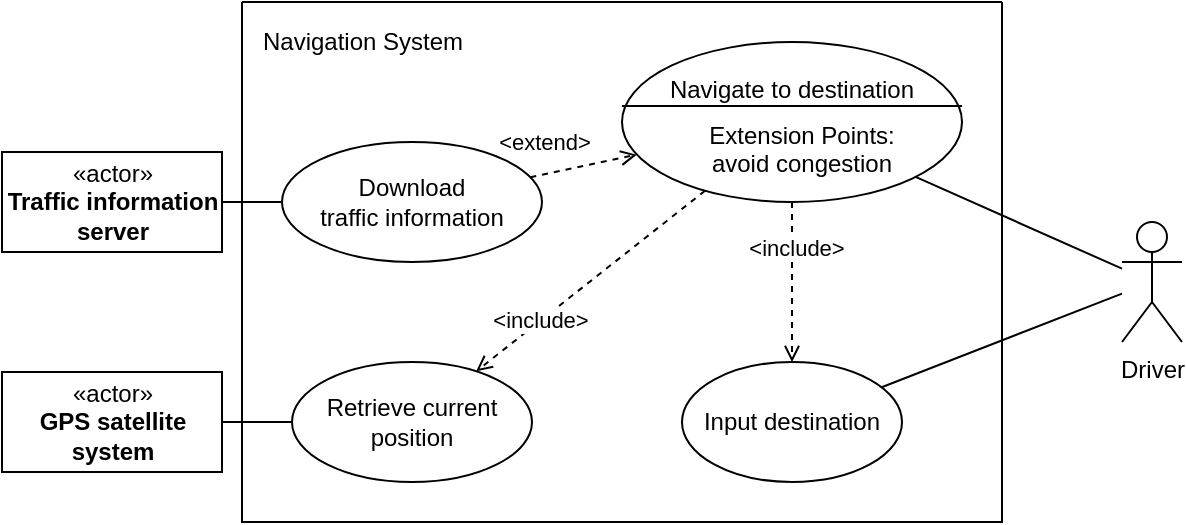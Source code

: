 <mxfile version="16.5.6" type="device"><diagram id="L-XJfkBgwogkJgKwX63Y" name="Page-1"><mxGraphModel dx="746" dy="2170" grid="1" gridSize="10" guides="1" tooltips="1" connect="1" arrows="1" fold="1" page="1" pageScale="1" pageWidth="850" pageHeight="1100" math="0" shadow="0"><root><mxCell id="0"/><mxCell id="1" parent="0"/><mxCell id="Oh8SCuPSAN3-SimTa_6y-2" value="" style="swimlane;startSize=0;" vertex="1" parent="1"><mxGeometry x="160" y="-800" width="380" height="260" as="geometry"/></mxCell><mxCell id="Oh8SCuPSAN3-SimTa_6y-3" value="Navigation System" style="text;html=1;align=center;verticalAlign=middle;resizable=0;points=[];autosize=1;strokeColor=none;fillColor=none;" vertex="1" parent="Oh8SCuPSAN3-SimTa_6y-2"><mxGeometry y="10" width="120" height="20" as="geometry"/></mxCell><mxCell id="Oh8SCuPSAN3-SimTa_6y-14" value="" style="group" vertex="1" connectable="0" parent="Oh8SCuPSAN3-SimTa_6y-2"><mxGeometry x="190" y="20" width="170" height="80" as="geometry"/></mxCell><mxCell id="Oh8SCuPSAN3-SimTa_6y-9" value="" style="ellipse;whiteSpace=wrap;html=1;" vertex="1" parent="Oh8SCuPSAN3-SimTa_6y-14"><mxGeometry width="170" height="80" as="geometry"/></mxCell><mxCell id="Oh8SCuPSAN3-SimTa_6y-12" value="Navigate to destination" style="text;align=center;fontStyle=0;verticalAlign=middle;spacingLeft=3;spacingRight=3;strokeColor=none;rotatable=0;points=[[0,0.5],[1,0.5]];portConstraint=eastwest;" vertex="1" parent="Oh8SCuPSAN3-SimTa_6y-14"><mxGeometry x="45" y="10" width="80" height="26" as="geometry"/></mxCell><mxCell id="Oh8SCuPSAN3-SimTa_6y-10" value="" style="line;strokeWidth=1;fillColor=none;align=left;verticalAlign=middle;spacingTop=-1;spacingLeft=3;spacingRight=3;rotatable=0;labelPosition=right;points=[];portConstraint=eastwest;" vertex="1" parent="Oh8SCuPSAN3-SimTa_6y-14"><mxGeometry y="28" width="170" height="8" as="geometry"/></mxCell><mxCell id="Oh8SCuPSAN3-SimTa_6y-13" value="Extension Points:&#10;avoid congestion" style="text;align=center;fontStyle=0;verticalAlign=middle;spacingLeft=3;spacingRight=3;strokeColor=none;rotatable=0;points=[[0,0.5],[1,0.5]];portConstraint=eastwest;" vertex="1" parent="Oh8SCuPSAN3-SimTa_6y-14"><mxGeometry x="50" y="40" width="80" height="26" as="geometry"/></mxCell><mxCell id="Oh8SCuPSAN3-SimTa_6y-21" style="edgeStyle=none;rounded=0;orthogonalLoop=1;jettySize=auto;html=1;endArrow=open;endFill=0;dashed=1;" edge="1" parent="Oh8SCuPSAN3-SimTa_6y-2" source="Oh8SCuPSAN3-SimTa_6y-6" target="Oh8SCuPSAN3-SimTa_6y-9"><mxGeometry relative="1" as="geometry"/></mxCell><mxCell id="Oh8SCuPSAN3-SimTa_6y-22" value="&amp;lt;extend&amp;gt;" style="edgeLabel;html=1;align=center;verticalAlign=middle;resizable=0;points=[];" vertex="1" connectable="0" parent="Oh8SCuPSAN3-SimTa_6y-21"><mxGeometry x="0.23" y="-2" relative="1" as="geometry"><mxPoint x="-27" y="-13" as="offset"/></mxGeometry></mxCell><mxCell id="Oh8SCuPSAN3-SimTa_6y-6" value="Download&lt;br&gt;traffic information" style="ellipse;whiteSpace=wrap;html=1;" vertex="1" parent="Oh8SCuPSAN3-SimTa_6y-2"><mxGeometry x="20" y="70" width="130" height="60" as="geometry"/></mxCell><mxCell id="Oh8SCuPSAN3-SimTa_6y-7" value="Retrieve current&lt;br&gt;position" style="ellipse;whiteSpace=wrap;html=1;" vertex="1" parent="Oh8SCuPSAN3-SimTa_6y-2"><mxGeometry x="25" y="180" width="120" height="60" as="geometry"/></mxCell><mxCell id="Oh8SCuPSAN3-SimTa_6y-8" value="Input destination" style="ellipse;whiteSpace=wrap;html=1;" vertex="1" parent="Oh8SCuPSAN3-SimTa_6y-2"><mxGeometry x="220" y="180" width="110" height="60" as="geometry"/></mxCell><mxCell id="Oh8SCuPSAN3-SimTa_6y-23" style="edgeStyle=none;rounded=0;orthogonalLoop=1;jettySize=auto;html=1;dashed=1;endArrow=open;endFill=0;" edge="1" parent="Oh8SCuPSAN3-SimTa_6y-2" source="Oh8SCuPSAN3-SimTa_6y-9" target="Oh8SCuPSAN3-SimTa_6y-7"><mxGeometry relative="1" as="geometry"/></mxCell><mxCell id="Oh8SCuPSAN3-SimTa_6y-24" value="&amp;lt;include&amp;gt;" style="edgeLabel;html=1;align=center;verticalAlign=middle;resizable=0;points=[];" vertex="1" connectable="0" parent="Oh8SCuPSAN3-SimTa_6y-23"><mxGeometry x="0.438" y="-1" relative="1" as="geometry"><mxPoint as="offset"/></mxGeometry></mxCell><mxCell id="Oh8SCuPSAN3-SimTa_6y-25" style="edgeStyle=none;rounded=0;orthogonalLoop=1;jettySize=auto;html=1;dashed=1;endArrow=open;endFill=0;" edge="1" parent="Oh8SCuPSAN3-SimTa_6y-2" source="Oh8SCuPSAN3-SimTa_6y-9" target="Oh8SCuPSAN3-SimTa_6y-8"><mxGeometry relative="1" as="geometry"/></mxCell><mxCell id="Oh8SCuPSAN3-SimTa_6y-26" value="&amp;lt;include&amp;gt;" style="edgeLabel;html=1;align=center;verticalAlign=middle;resizable=0;points=[];" vertex="1" connectable="0" parent="Oh8SCuPSAN3-SimTa_6y-25"><mxGeometry x="-0.429" y="2" relative="1" as="geometry"><mxPoint as="offset"/></mxGeometry></mxCell><mxCell id="Oh8SCuPSAN3-SimTa_6y-18" style="edgeStyle=none;rounded=0;orthogonalLoop=1;jettySize=auto;html=1;endArrow=none;endFill=0;" edge="1" parent="1" source="Oh8SCuPSAN3-SimTa_6y-4" target="Oh8SCuPSAN3-SimTa_6y-6"><mxGeometry relative="1" as="geometry"/></mxCell><mxCell id="Oh8SCuPSAN3-SimTa_6y-4" value="«actor»&lt;br&gt;&lt;b&gt;Traffic information&lt;br&gt;server&lt;br&gt;&lt;/b&gt;" style="html=1;" vertex="1" parent="1"><mxGeometry x="40" y="-725" width="110" height="50" as="geometry"/></mxCell><mxCell id="Oh8SCuPSAN3-SimTa_6y-19" style="edgeStyle=none;rounded=0;orthogonalLoop=1;jettySize=auto;html=1;endArrow=none;endFill=0;" edge="1" parent="1" source="Oh8SCuPSAN3-SimTa_6y-5" target="Oh8SCuPSAN3-SimTa_6y-7"><mxGeometry relative="1" as="geometry"/></mxCell><mxCell id="Oh8SCuPSAN3-SimTa_6y-5" value="«actor»&lt;br&gt;&lt;b&gt;GPS satellite&lt;br&gt;system&lt;br&gt;&lt;/b&gt;" style="html=1;" vertex="1" parent="1"><mxGeometry x="40" y="-615" width="110" height="50" as="geometry"/></mxCell><mxCell id="Oh8SCuPSAN3-SimTa_6y-16" style="rounded=0;orthogonalLoop=1;jettySize=auto;html=1;endArrow=none;endFill=0;" edge="1" parent="1" source="Oh8SCuPSAN3-SimTa_6y-15" target="Oh8SCuPSAN3-SimTa_6y-9"><mxGeometry relative="1" as="geometry"/></mxCell><mxCell id="Oh8SCuPSAN3-SimTa_6y-15" value="Driver" style="shape=umlActor;verticalLabelPosition=bottom;verticalAlign=top;html=1;" vertex="1" parent="1"><mxGeometry x="600" y="-690" width="30" height="60" as="geometry"/></mxCell><mxCell id="Oh8SCuPSAN3-SimTa_6y-17" style="edgeStyle=none;rounded=0;orthogonalLoop=1;jettySize=auto;html=1;endArrow=none;endFill=0;" edge="1" parent="1" source="Oh8SCuPSAN3-SimTa_6y-8" target="Oh8SCuPSAN3-SimTa_6y-15"><mxGeometry relative="1" as="geometry"/></mxCell></root></mxGraphModel></diagram></mxfile>